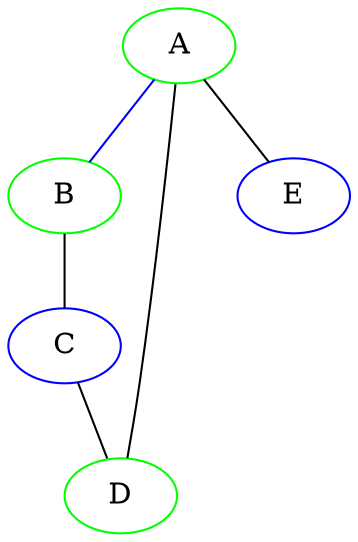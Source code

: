 graph{
A [color=green];
B [color=green];
C [color=blue];
D [color=green];
E [color=blue];
A -- B
 [color=blue]B -- C
 [color=black]C -- D
 [color=black]A -- D
 [color=black]A -- E
 [color=black]}